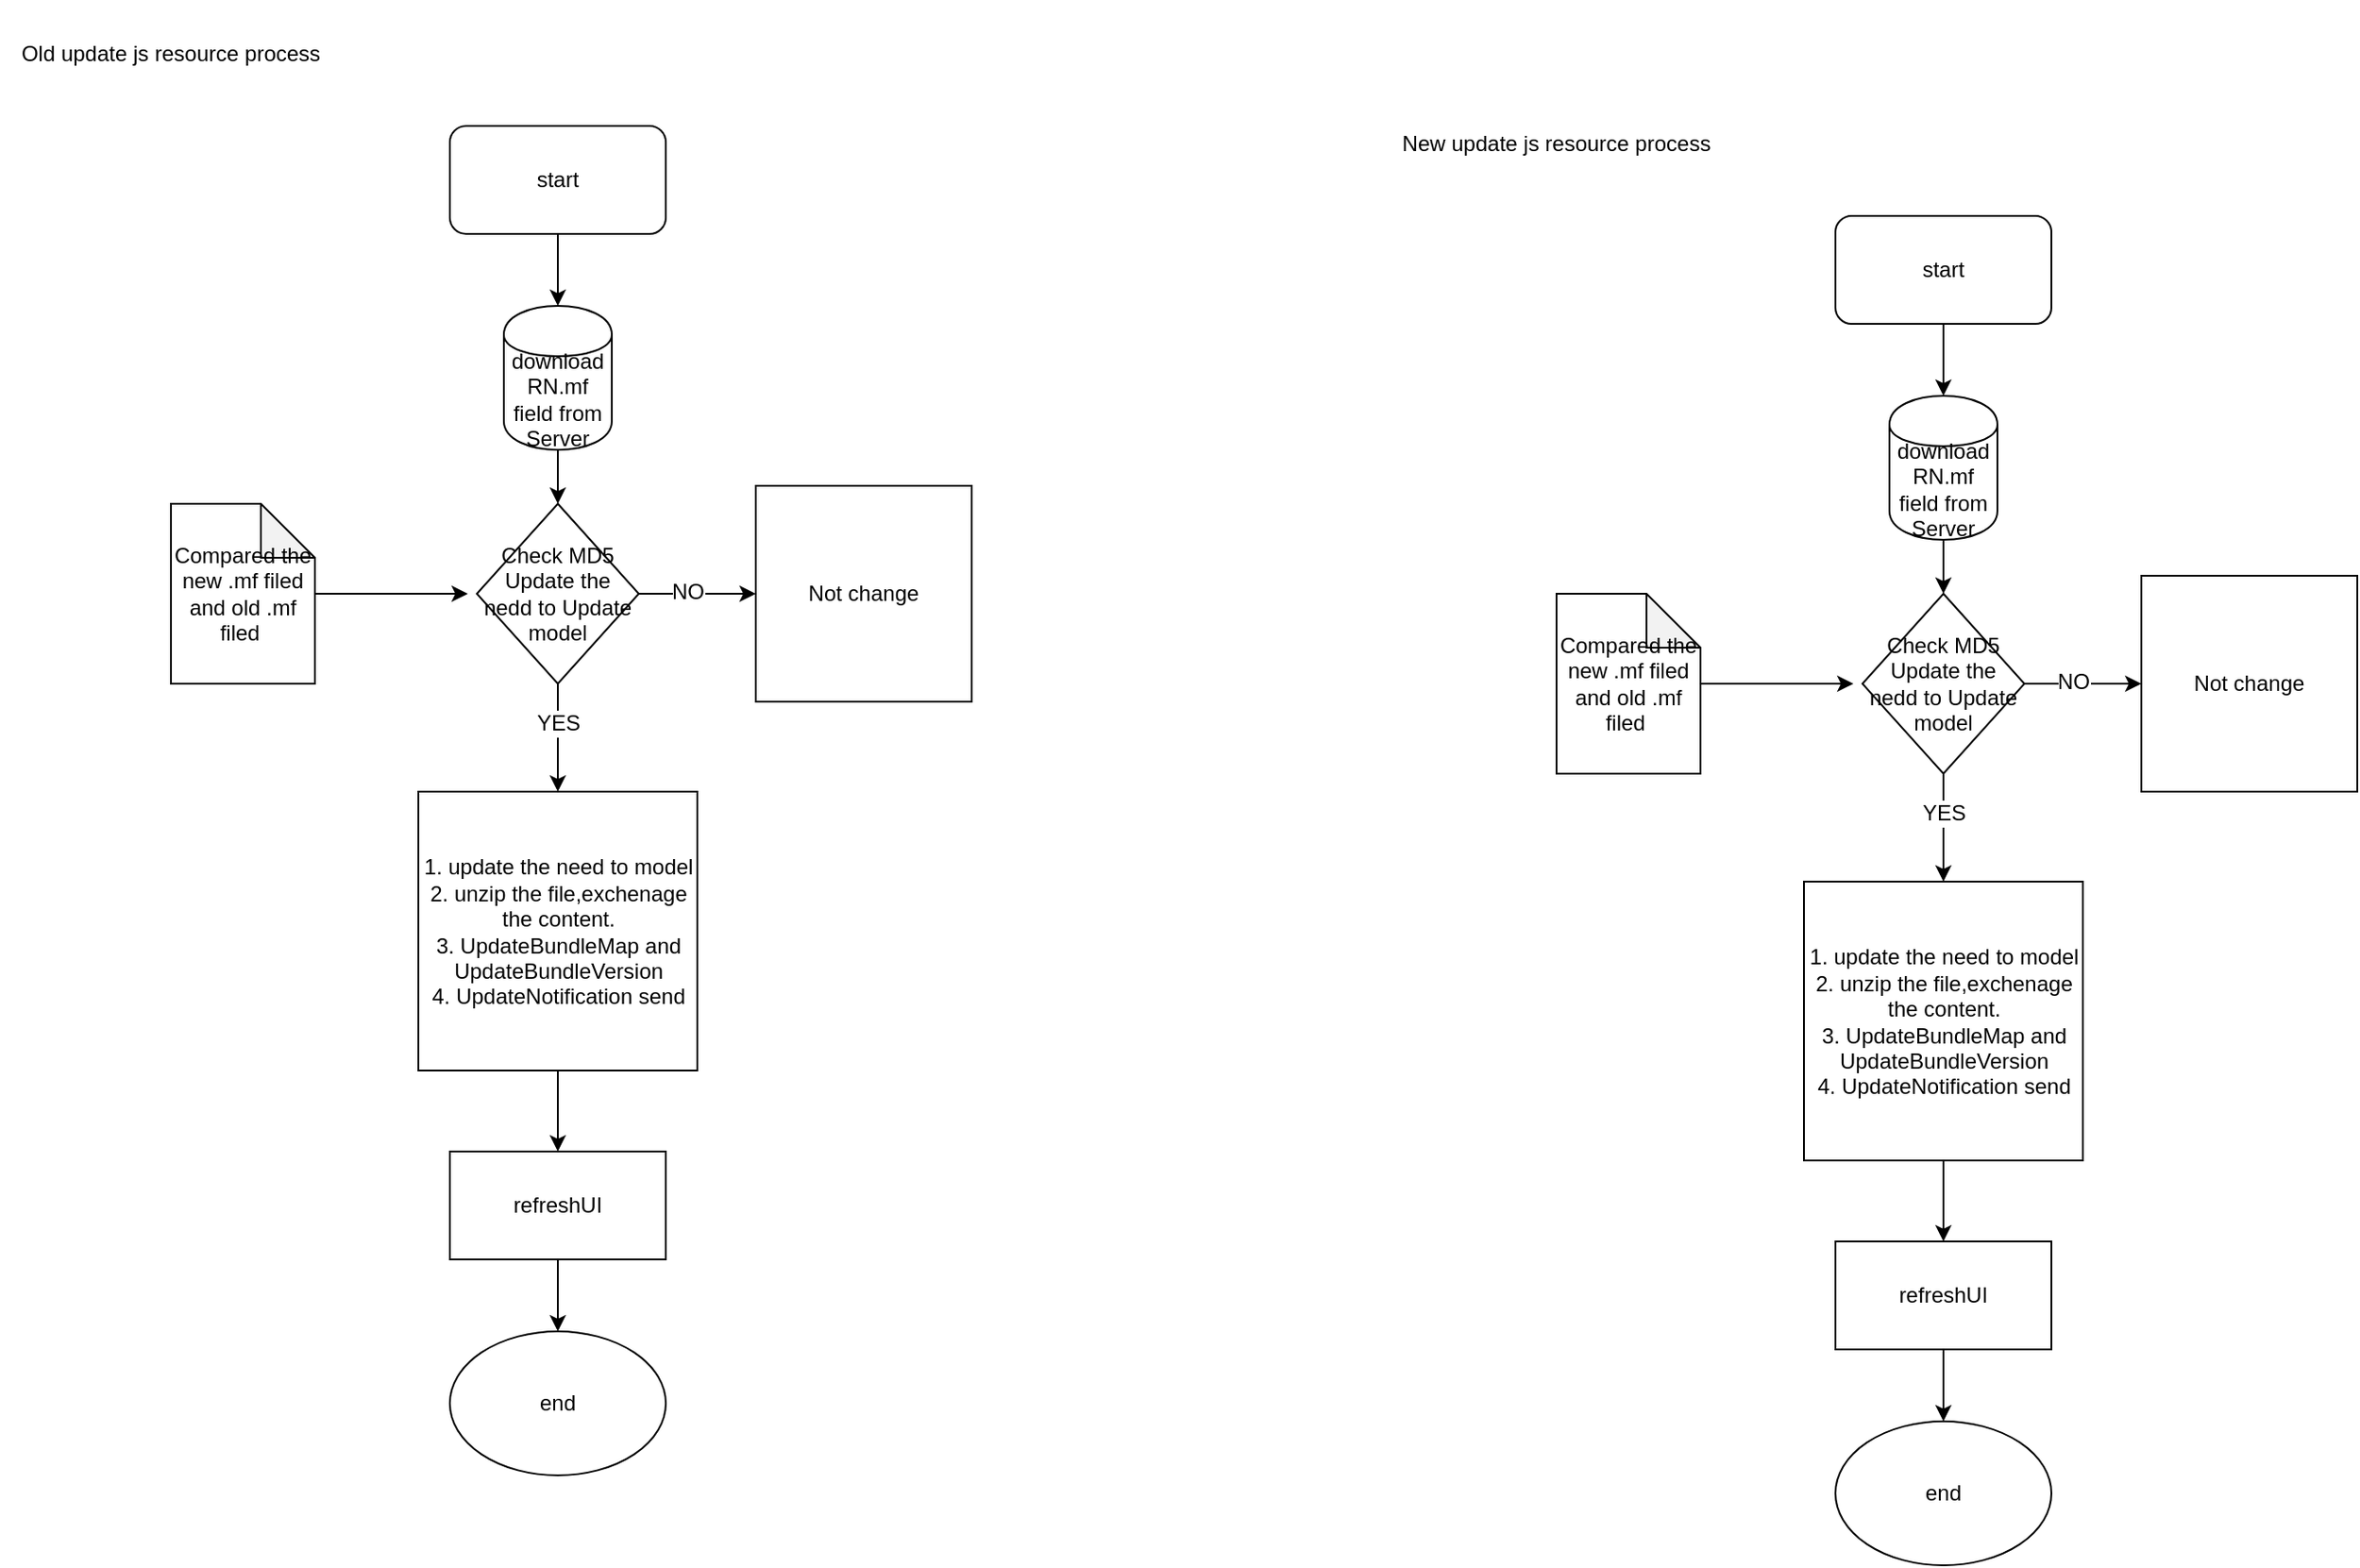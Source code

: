 <mxfile version="10.9.8" type="github"><diagram id="jweYw6e_cuAno958GXBT" name="Page-1"><mxGraphModel dx="1433" dy="720" grid="1" gridSize="10" guides="1" tooltips="1" connect="1" arrows="1" fold="1" page="1" pageScale="1" pageWidth="1654" pageHeight="2336" math="0" shadow="0"><root><mxCell id="0"/><mxCell id="1" parent="0"/><mxCell id="p9r173Tq1zXLV8hb7vDI-3" value="" style="edgeStyle=orthogonalEdgeStyle;rounded=0;orthogonalLoop=1;jettySize=auto;html=1;" edge="1" parent="1" source="p9r173Tq1zXLV8hb7vDI-2" target="p9r173Tq1zXLV8hb7vDI-4"><mxGeometry relative="1" as="geometry"><mxPoint x="900" y="170" as="targetPoint"/><Array as="points"/></mxGeometry></mxCell><mxCell id="p9r173Tq1zXLV8hb7vDI-2" value="start" style="rounded=1;whiteSpace=wrap;html=1;" vertex="1" parent="1"><mxGeometry x="270" y="80" width="120" height="60" as="geometry"/></mxCell><mxCell id="p9r173Tq1zXLV8hb7vDI-8" value="" style="edgeStyle=orthogonalEdgeStyle;rounded=0;orthogonalLoop=1;jettySize=auto;html=1;" edge="1" parent="1" source="p9r173Tq1zXLV8hb7vDI-4" target="p9r173Tq1zXLV8hb7vDI-7"><mxGeometry relative="1" as="geometry"/></mxCell><mxCell id="p9r173Tq1zXLV8hb7vDI-4" value="download RN.mf field from Server" style="shape=cylinder;whiteSpace=wrap;html=1;boundedLbl=1;backgroundOutline=1;" vertex="1" parent="1"><mxGeometry x="300" y="180" width="60" height="80" as="geometry"/></mxCell><mxCell id="p9r173Tq1zXLV8hb7vDI-6" value="Old update js resource process" style="text;html=1;strokeColor=none;fillColor=none;align=center;verticalAlign=middle;whiteSpace=wrap;rounded=0;" vertex="1" parent="1"><mxGeometry x="20" y="10" width="190" height="60" as="geometry"/></mxCell><mxCell id="p9r173Tq1zXLV8hb7vDI-10" value="" style="edgeStyle=orthogonalEdgeStyle;rounded=0;orthogonalLoop=1;jettySize=auto;html=1;" edge="1" parent="1" source="p9r173Tq1zXLV8hb7vDI-7" target="p9r173Tq1zXLV8hb7vDI-9"><mxGeometry relative="1" as="geometry"/></mxCell><mxCell id="p9r173Tq1zXLV8hb7vDI-14" value="YES" style="text;html=1;resizable=0;points=[];align=center;verticalAlign=middle;labelBackgroundColor=#ffffff;" vertex="1" connectable="0" parent="p9r173Tq1zXLV8hb7vDI-10"><mxGeometry x="-0.28" relative="1" as="geometry"><mxPoint as="offset"/></mxGeometry></mxCell><mxCell id="p9r173Tq1zXLV8hb7vDI-16" value="" style="edgeStyle=orthogonalEdgeStyle;rounded=0;orthogonalLoop=1;jettySize=auto;html=1;" edge="1" parent="1" source="p9r173Tq1zXLV8hb7vDI-7" target="p9r173Tq1zXLV8hb7vDI-15"><mxGeometry relative="1" as="geometry"/></mxCell><mxCell id="p9r173Tq1zXLV8hb7vDI-17" value="NO" style="text;html=1;resizable=0;points=[];align=center;verticalAlign=middle;labelBackgroundColor=#ffffff;" vertex="1" connectable="0" parent="p9r173Tq1zXLV8hb7vDI-16"><mxGeometry x="-0.169" y="1" relative="1" as="geometry"><mxPoint as="offset"/></mxGeometry></mxCell><mxCell id="p9r173Tq1zXLV8hb7vDI-7" value="Check MD5&lt;br&gt;Update the nedd to Update model" style="rhombus;whiteSpace=wrap;html=1;" vertex="1" parent="1"><mxGeometry x="285" y="290" width="90" height="100" as="geometry"/></mxCell><mxCell id="p9r173Tq1zXLV8hb7vDI-20" value="" style="edgeStyle=orthogonalEdgeStyle;rounded=0;orthogonalLoop=1;jettySize=auto;html=1;" edge="1" parent="1" source="p9r173Tq1zXLV8hb7vDI-9" target="p9r173Tq1zXLV8hb7vDI-19"><mxGeometry relative="1" as="geometry"/></mxCell><mxCell id="p9r173Tq1zXLV8hb7vDI-9" value="1. update the need to model&lt;br&gt;2.&amp;nbsp;unzip the file,exchenage the content.&lt;br&gt;3. UpdateBundleMap and UpdateBundleVersion&lt;br&gt;4. UpdateNotification send" style="whiteSpace=wrap;html=1;aspect=fixed;" vertex="1" parent="1"><mxGeometry x="252.5" y="450" width="155" height="155" as="geometry"/></mxCell><mxCell id="p9r173Tq1zXLV8hb7vDI-13" value="" style="edgeStyle=orthogonalEdgeStyle;rounded=0;orthogonalLoop=1;jettySize=auto;html=1;" edge="1" parent="1" source="p9r173Tq1zXLV8hb7vDI-11"><mxGeometry relative="1" as="geometry"><mxPoint x="280" y="340" as="targetPoint"/></mxGeometry></mxCell><mxCell id="p9r173Tq1zXLV8hb7vDI-11" value="Compared the new .mf filed and old .mf filed&amp;nbsp;" style="shape=note;whiteSpace=wrap;html=1;backgroundOutline=1;darkOpacity=0.05;" vertex="1" parent="1"><mxGeometry x="115" y="290" width="80" height="100" as="geometry"/></mxCell><mxCell id="p9r173Tq1zXLV8hb7vDI-15" value="Not change" style="whiteSpace=wrap;html=1;aspect=fixed;" vertex="1" parent="1"><mxGeometry x="440" y="280" width="120" height="120" as="geometry"/></mxCell><mxCell id="p9r173Tq1zXLV8hb7vDI-22" value="" style="edgeStyle=orthogonalEdgeStyle;rounded=0;orthogonalLoop=1;jettySize=auto;html=1;" edge="1" parent="1" source="p9r173Tq1zXLV8hb7vDI-19" target="p9r173Tq1zXLV8hb7vDI-21"><mxGeometry relative="1" as="geometry"/></mxCell><mxCell id="p9r173Tq1zXLV8hb7vDI-19" value="refreshUI" style="rounded=0;whiteSpace=wrap;html=1;" vertex="1" parent="1"><mxGeometry x="270" y="650" width="120" height="60" as="geometry"/></mxCell><mxCell id="p9r173Tq1zXLV8hb7vDI-21" value="end" style="ellipse;whiteSpace=wrap;html=1;" vertex="1" parent="1"><mxGeometry x="270" y="750" width="120" height="80" as="geometry"/></mxCell><mxCell id="p9r173Tq1zXLV8hb7vDI-23" value="" style="edgeStyle=orthogonalEdgeStyle;rounded=0;orthogonalLoop=1;jettySize=auto;html=1;" edge="1" parent="1" source="p9r173Tq1zXLV8hb7vDI-24" target="p9r173Tq1zXLV8hb7vDI-26"><mxGeometry relative="1" as="geometry"><mxPoint x="1670" y="220" as="targetPoint"/><Array as="points"/></mxGeometry></mxCell><mxCell id="p9r173Tq1zXLV8hb7vDI-24" value="start" style="rounded=1;whiteSpace=wrap;html=1;" vertex="1" parent="1"><mxGeometry x="1040" y="130" width="120" height="60" as="geometry"/></mxCell><mxCell id="p9r173Tq1zXLV8hb7vDI-25" value="" style="edgeStyle=orthogonalEdgeStyle;rounded=0;orthogonalLoop=1;jettySize=auto;html=1;" edge="1" parent="1" source="p9r173Tq1zXLV8hb7vDI-26" target="p9r173Tq1zXLV8hb7vDI-32"><mxGeometry relative="1" as="geometry"/></mxCell><mxCell id="p9r173Tq1zXLV8hb7vDI-26" value="download RN.mf field from Server" style="shape=cylinder;whiteSpace=wrap;html=1;boundedLbl=1;backgroundOutline=1;" vertex="1" parent="1"><mxGeometry x="1070" y="230" width="60" height="80" as="geometry"/></mxCell><mxCell id="p9r173Tq1zXLV8hb7vDI-27" value="New update js resource process" style="text;html=1;strokeColor=none;fillColor=none;align=center;verticalAlign=middle;whiteSpace=wrap;rounded=0;" vertex="1" parent="1"><mxGeometry x="790" y="60" width="190" height="60" as="geometry"/></mxCell><mxCell id="p9r173Tq1zXLV8hb7vDI-28" value="" style="edgeStyle=orthogonalEdgeStyle;rounded=0;orthogonalLoop=1;jettySize=auto;html=1;" edge="1" parent="1" source="p9r173Tq1zXLV8hb7vDI-32" target="p9r173Tq1zXLV8hb7vDI-34"><mxGeometry relative="1" as="geometry"/></mxCell><mxCell id="p9r173Tq1zXLV8hb7vDI-29" value="YES" style="text;html=1;resizable=0;points=[];align=center;verticalAlign=middle;labelBackgroundColor=#ffffff;" vertex="1" connectable="0" parent="p9r173Tq1zXLV8hb7vDI-28"><mxGeometry x="-0.28" relative="1" as="geometry"><mxPoint as="offset"/></mxGeometry></mxCell><mxCell id="p9r173Tq1zXLV8hb7vDI-30" value="" style="edgeStyle=orthogonalEdgeStyle;rounded=0;orthogonalLoop=1;jettySize=auto;html=1;" edge="1" parent="1" source="p9r173Tq1zXLV8hb7vDI-32" target="p9r173Tq1zXLV8hb7vDI-37"><mxGeometry relative="1" as="geometry"/></mxCell><mxCell id="p9r173Tq1zXLV8hb7vDI-31" value="NO" style="text;html=1;resizable=0;points=[];align=center;verticalAlign=middle;labelBackgroundColor=#ffffff;" vertex="1" connectable="0" parent="p9r173Tq1zXLV8hb7vDI-30"><mxGeometry x="-0.169" y="1" relative="1" as="geometry"><mxPoint as="offset"/></mxGeometry></mxCell><mxCell id="p9r173Tq1zXLV8hb7vDI-32" value="Check MD5&lt;br&gt;Update the nedd to Update model" style="rhombus;whiteSpace=wrap;html=1;" vertex="1" parent="1"><mxGeometry x="1055" y="340" width="90" height="100" as="geometry"/></mxCell><mxCell id="p9r173Tq1zXLV8hb7vDI-33" value="" style="edgeStyle=orthogonalEdgeStyle;rounded=0;orthogonalLoop=1;jettySize=auto;html=1;" edge="1" parent="1" source="p9r173Tq1zXLV8hb7vDI-34" target="p9r173Tq1zXLV8hb7vDI-39"><mxGeometry relative="1" as="geometry"/></mxCell><mxCell id="p9r173Tq1zXLV8hb7vDI-34" value="1. update the need to model&lt;br&gt;2.&amp;nbsp;unzip the file,exchenage the content.&lt;br&gt;3. UpdateBundleMap and UpdateBundleVersion&lt;br&gt;4. UpdateNotification send" style="whiteSpace=wrap;html=1;aspect=fixed;" vertex="1" parent="1"><mxGeometry x="1022.5" y="500" width="155" height="155" as="geometry"/></mxCell><mxCell id="p9r173Tq1zXLV8hb7vDI-35" value="" style="edgeStyle=orthogonalEdgeStyle;rounded=0;orthogonalLoop=1;jettySize=auto;html=1;" edge="1" parent="1" source="p9r173Tq1zXLV8hb7vDI-36"><mxGeometry relative="1" as="geometry"><mxPoint x="1050" y="390" as="targetPoint"/></mxGeometry></mxCell><mxCell id="p9r173Tq1zXLV8hb7vDI-36" value="Compared the new .mf filed and old .mf filed&amp;nbsp;" style="shape=note;whiteSpace=wrap;html=1;backgroundOutline=1;darkOpacity=0.05;" vertex="1" parent="1"><mxGeometry x="885" y="340" width="80" height="100" as="geometry"/></mxCell><mxCell id="p9r173Tq1zXLV8hb7vDI-37" value="Not change" style="whiteSpace=wrap;html=1;aspect=fixed;" vertex="1" parent="1"><mxGeometry x="1210" y="330" width="120" height="120" as="geometry"/></mxCell><mxCell id="p9r173Tq1zXLV8hb7vDI-38" value="" style="edgeStyle=orthogonalEdgeStyle;rounded=0;orthogonalLoop=1;jettySize=auto;html=1;" edge="1" parent="1" source="p9r173Tq1zXLV8hb7vDI-39" target="p9r173Tq1zXLV8hb7vDI-40"><mxGeometry relative="1" as="geometry"/></mxCell><mxCell id="p9r173Tq1zXLV8hb7vDI-39" value="refreshUI" style="rounded=0;whiteSpace=wrap;html=1;" vertex="1" parent="1"><mxGeometry x="1040" y="700" width="120" height="60" as="geometry"/></mxCell><mxCell id="p9r173Tq1zXLV8hb7vDI-40" value="end" style="ellipse;whiteSpace=wrap;html=1;" vertex="1" parent="1"><mxGeometry x="1040" y="800" width="120" height="80" as="geometry"/></mxCell></root></mxGraphModel></diagram></mxfile>
